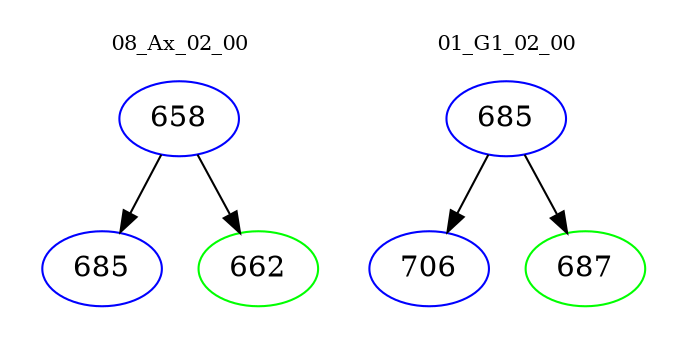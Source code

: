 digraph{
subgraph cluster_0 {
color = white
label = "08_Ax_02_00";
fontsize=10;
T0_658 [label="658", color="blue"]
T0_658 -> T0_685 [color="black"]
T0_685 [label="685", color="blue"]
T0_658 -> T0_662 [color="black"]
T0_662 [label="662", color="green"]
}
subgraph cluster_1 {
color = white
label = "01_G1_02_00";
fontsize=10;
T1_685 [label="685", color="blue"]
T1_685 -> T1_706 [color="black"]
T1_706 [label="706", color="blue"]
T1_685 -> T1_687 [color="black"]
T1_687 [label="687", color="green"]
}
}
